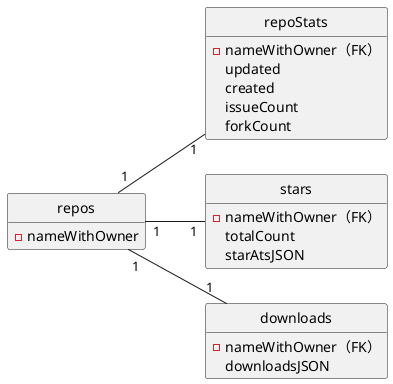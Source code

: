 @startuml ER
!define table(x) class x
!define primary_key(x) - x
left to right direction
hide circle
hide methods

table(repos) {
  primary_key(nameWithOwner)
}

table(repoStats) {
  primary_key(nameWithOwner（FK）)
  updated
  created
  issueCount
  forkCount
}

table(stars) {
  primary_key(nameWithOwner（FK）)
  totalCount
  starAtsJSON
}

table(downloads) {
  primary_key(nameWithOwner（FK）)
  downloadsJSON
}

repos "1" -- "1" repoStats
repos "1" -- "1" stars
repos "1" -- "1" downloads

@enduml

